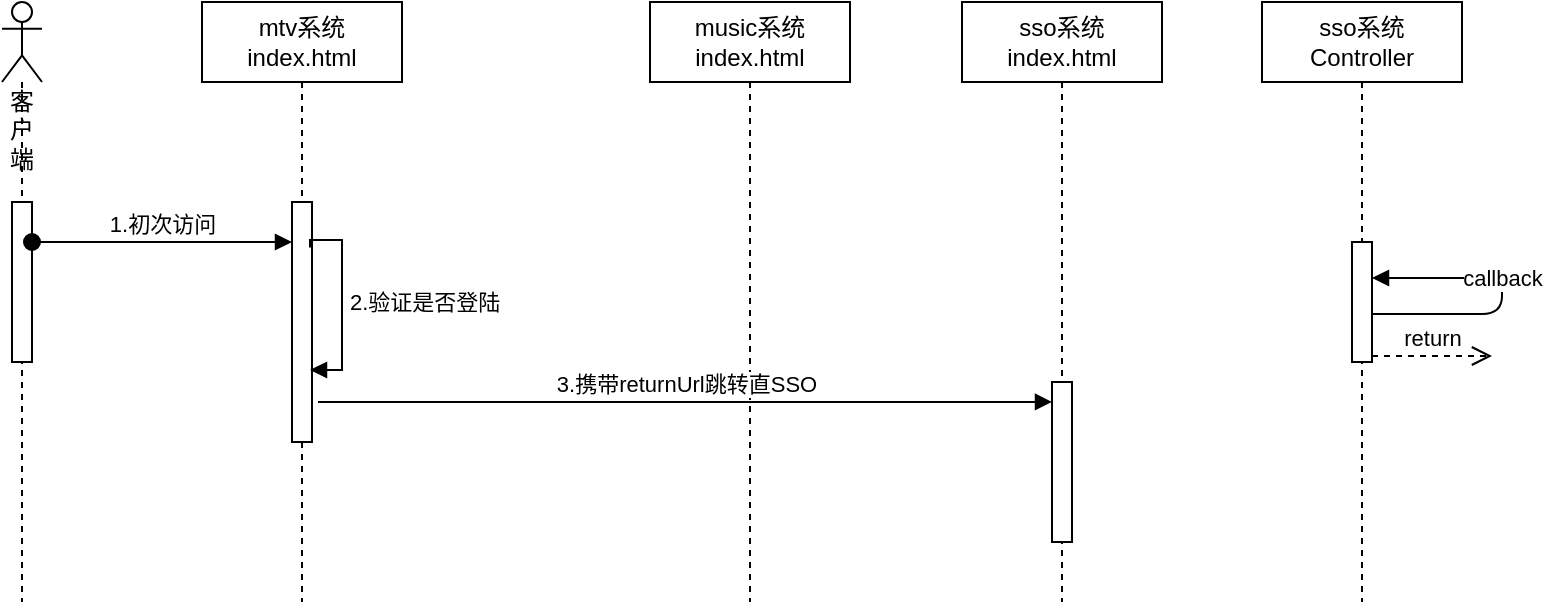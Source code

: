 <mxfile version="14.1.9" type="github"><diagram id="miZckRGZ0oKLtYyxeUS0" name="Page-1"><mxGraphModel dx="1422" dy="804" grid="1" gridSize="10" guides="1" tooltips="1" connect="1" arrows="1" fold="1" page="1" pageScale="1" pageWidth="827" pageHeight="1169" math="0" shadow="0"><root><mxCell id="0"/><mxCell id="1" parent="0"/><mxCell id="dwPHqDW7rfyxAuDn2PpU-14" value="mtv系统&lt;br&gt;index.html" style="shape=umlLifeline;perimeter=lifelinePerimeter;whiteSpace=wrap;html=1;container=1;collapsible=0;recursiveResize=0;outlineConnect=0;" parent="1" vertex="1"><mxGeometry x="140" y="80" width="100" height="300" as="geometry"/></mxCell><mxCell id="dwPHqDW7rfyxAuDn2PpU-23" value="" style="html=1;points=[];perimeter=orthogonalPerimeter;" parent="dwPHqDW7rfyxAuDn2PpU-14" vertex="1"><mxGeometry x="45" y="100" width="10" height="120" as="geometry"/></mxCell><mxCell id="dwPHqDW7rfyxAuDn2PpU-24" value="2.验证是否登陆" style="edgeStyle=orthogonalEdgeStyle;html=1;align=left;spacingLeft=2;endArrow=block;rounded=0;exitX=0.9;exitY=0.19;exitDx=0;exitDy=0;exitPerimeter=0;" parent="dwPHqDW7rfyxAuDn2PpU-14" source="dwPHqDW7rfyxAuDn2PpU-23" edge="1"><mxGeometry relative="1" as="geometry"><mxPoint x="60" y="150" as="sourcePoint"/><Array as="points"><mxPoint x="70" y="119"/><mxPoint x="70" y="184"/></Array><mxPoint x="54" y="184" as="targetPoint"/></mxGeometry></mxCell><mxCell id="dwPHqDW7rfyxAuDn2PpU-15" value="客户端" style="shape=umlLifeline;participant=umlActor;perimeter=lifelinePerimeter;whiteSpace=wrap;html=1;container=1;collapsible=0;recursiveResize=0;verticalAlign=top;spacingTop=36;outlineConnect=0;" parent="1" vertex="1"><mxGeometry x="40" y="80" width="20" height="300" as="geometry"/></mxCell><mxCell id="dwPHqDW7rfyxAuDn2PpU-19" value="" style="html=1;points=[];perimeter=orthogonalPerimeter;" parent="dwPHqDW7rfyxAuDn2PpU-15" vertex="1"><mxGeometry x="5" y="100" width="10" height="80" as="geometry"/></mxCell><mxCell id="dwPHqDW7rfyxAuDn2PpU-16" value="music系统&lt;br&gt;index.html" style="shape=umlLifeline;perimeter=lifelinePerimeter;whiteSpace=wrap;html=1;container=1;collapsible=0;recursiveResize=0;outlineConnect=0;" parent="1" vertex="1"><mxGeometry x="364" y="80" width="100" height="300" as="geometry"/></mxCell><mxCell id="dwPHqDW7rfyxAuDn2PpU-17" value="sso系统&lt;br&gt;index.html" style="shape=umlLifeline;perimeter=lifelinePerimeter;whiteSpace=wrap;html=1;container=1;collapsible=0;recursiveResize=0;outlineConnect=0;" parent="1" vertex="1"><mxGeometry x="520" y="80" width="100" height="300" as="geometry"/></mxCell><mxCell id="dwPHqDW7rfyxAuDn2PpU-35" value="" style="html=1;points=[];perimeter=orthogonalPerimeter;" parent="dwPHqDW7rfyxAuDn2PpU-17" vertex="1"><mxGeometry x="45" y="190" width="10" height="80" as="geometry"/></mxCell><mxCell id="dwPHqDW7rfyxAuDn2PpU-18" value="sso系统&lt;br&gt;Controller" style="shape=umlLifeline;perimeter=lifelinePerimeter;whiteSpace=wrap;html=1;container=1;collapsible=0;recursiveResize=0;outlineConnect=0;" parent="1" vertex="1"><mxGeometry x="670" y="80" width="100" height="300" as="geometry"/></mxCell><mxCell id="dwPHqDW7rfyxAuDn2PpU-32" value="" style="html=1;points=[];perimeter=orthogonalPerimeter;" parent="dwPHqDW7rfyxAuDn2PpU-18" vertex="1"><mxGeometry x="45" y="120" width="10" height="60" as="geometry"/></mxCell><mxCell id="dwPHqDW7rfyxAuDn2PpU-33" value="callback" style="html=1;verticalAlign=bottom;endArrow=block;entryX=1;entryY=0.3;exitX=1;exitY=0.6;exitDx=0;exitDy=0;exitPerimeter=0;entryDx=0;entryDy=0;entryPerimeter=0;" parent="dwPHqDW7rfyxAuDn2PpU-18" source="dwPHqDW7rfyxAuDn2PpU-32" target="dwPHqDW7rfyxAuDn2PpU-32" edge="1"><mxGeometry relative="1" as="geometry"><mxPoint x="120" y="150" as="sourcePoint"/><Array as="points"><mxPoint x="120" y="156"/><mxPoint x="120" y="138"/></Array></mxGeometry></mxCell><mxCell id="dwPHqDW7rfyxAuDn2PpU-34" value="return" style="html=1;verticalAlign=bottom;endArrow=open;dashed=1;endSize=8;exitX=1;exitY=0.95;" parent="dwPHqDW7rfyxAuDn2PpU-18" source="dwPHqDW7rfyxAuDn2PpU-32" edge="1"><mxGeometry relative="1" as="geometry"><mxPoint x="115" y="177" as="targetPoint"/></mxGeometry></mxCell><mxCell id="dwPHqDW7rfyxAuDn2PpU-21" value="1.初次访问" style="html=1;verticalAlign=bottom;startArrow=oval;endArrow=block;startSize=8;" parent="1" source="dwPHqDW7rfyxAuDn2PpU-19" target="dwPHqDW7rfyxAuDn2PpU-23" edge="1"><mxGeometry relative="1" as="geometry"><mxPoint x="185" y="180" as="sourcePoint"/><mxPoint x="245" y="200" as="targetPoint"/><Array as="points"><mxPoint x="130" y="200"/></Array></mxGeometry></mxCell><mxCell id="dwPHqDW7rfyxAuDn2PpU-31" value="3.携带returnUrl跳转直SSO" style="html=1;verticalAlign=bottom;endArrow=block;exitX=1.3;exitY=0.833;exitDx=0;exitDy=0;exitPerimeter=0;" parent="1" source="dwPHqDW7rfyxAuDn2PpU-23" edge="1"><mxGeometry width="80" relative="1" as="geometry"><mxPoint x="200" y="280" as="sourcePoint"/><mxPoint x="565" y="279.96" as="targetPoint"/></mxGeometry></mxCell></root></mxGraphModel></diagram></mxfile>